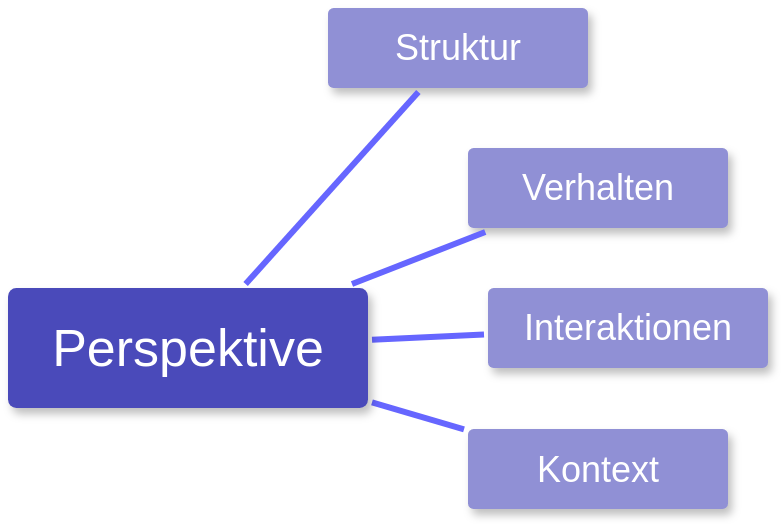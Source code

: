 <mxfile version="22.0.3" type="device">
  <diagram name="Seite-1" id="9Le5s8pwN0CyODzGWcbu">
    <mxGraphModel dx="1050" dy="566" grid="1" gridSize="10" guides="1" tooltips="1" connect="1" arrows="1" fold="1" page="1" pageScale="1" pageWidth="827" pageHeight="1169" math="0" shadow="0">
      <root>
        <mxCell id="0" />
        <mxCell id="1" parent="0" />
        <mxCell id="wTdoZe6g1H_c_I77rudQ-1" value="Struktur" style="rounded=1;whiteSpace=wrap;html=1;shadow=1;labelBackgroundColor=none;strokeColor=none;strokeWidth=3;fillColor=#9090d5;fontFamily=Helvetica;fontSize=18;fontColor=#FFFFFF;align=center;spacing=5;arcSize=7;perimeterSpacing=2;" vertex="1" parent="1">
          <mxGeometry x="200" y="40" width="130" height="40" as="geometry" />
        </mxCell>
        <mxCell id="wTdoZe6g1H_c_I77rudQ-2" value="Verhalten" style="rounded=1;whiteSpace=wrap;html=1;shadow=1;labelBackgroundColor=none;strokeColor=none;strokeWidth=3;fillColor=#9090d5;fontFamily=Helvetica;fontSize=18;fontColor=#FFFFFF;align=center;spacing=5;arcSize=7;perimeterSpacing=2;" vertex="1" parent="1">
          <mxGeometry x="270" y="110" width="130" height="40" as="geometry" />
        </mxCell>
        <mxCell id="wTdoZe6g1H_c_I77rudQ-3" value="Interaktionen" style="rounded=1;whiteSpace=wrap;html=1;shadow=1;labelBackgroundColor=none;strokeColor=none;strokeWidth=3;fillColor=#9090d5;fontFamily=Helvetica;fontSize=18;fontColor=#FFFFFF;align=center;spacing=5;arcSize=7;perimeterSpacing=2;" vertex="1" parent="1">
          <mxGeometry x="280" y="180" width="140" height="40" as="geometry" />
        </mxCell>
        <mxCell id="wTdoZe6g1H_c_I77rudQ-4" value="&lt;div style=&quot;font-size: 18px;&quot;&gt;Kontext&lt;/div&gt;" style="rounded=1;whiteSpace=wrap;html=1;shadow=1;labelBackgroundColor=none;strokeColor=none;strokeWidth=3;fillColor=#9090d5;fontFamily=Helvetica;fontSize=18;fontColor=#FFFFFF;align=center;spacing=5;arcSize=7;perimeterSpacing=2;" vertex="1" parent="1">
          <mxGeometry x="270" y="250.5" width="130" height="40" as="geometry" />
        </mxCell>
        <mxCell id="wTdoZe6g1H_c_I77rudQ-5" style="sketch=0;orthogonalLoop=1;jettySize=auto;html=1;shadow=0;strokeColor=#6666FF;strokeWidth=3;fontSize=26;endArrow=none;endFill=0;" edge="1" parent="1" source="wTdoZe6g1H_c_I77rudQ-9" target="wTdoZe6g1H_c_I77rudQ-1">
          <mxGeometry relative="1" as="geometry" />
        </mxCell>
        <mxCell id="wTdoZe6g1H_c_I77rudQ-6" style="sketch=0;orthogonalLoop=1;jettySize=auto;html=1;shadow=0;strokeColor=#6666FF;strokeWidth=3;fontSize=26;endArrow=none;endFill=0;" edge="1" parent="1" source="wTdoZe6g1H_c_I77rudQ-9" target="wTdoZe6g1H_c_I77rudQ-2">
          <mxGeometry relative="1" as="geometry" />
        </mxCell>
        <mxCell id="wTdoZe6g1H_c_I77rudQ-7" style="sketch=0;orthogonalLoop=1;jettySize=auto;html=1;shadow=0;strokeColor=#6666FF;strokeWidth=3;fontSize=26;endArrow=none;endFill=0;" edge="1" parent="1" source="wTdoZe6g1H_c_I77rudQ-9" target="wTdoZe6g1H_c_I77rudQ-3">
          <mxGeometry relative="1" as="geometry" />
        </mxCell>
        <mxCell id="wTdoZe6g1H_c_I77rudQ-8" style="sketch=0;orthogonalLoop=1;jettySize=auto;html=1;shadow=0;strokeColor=#6666FF;strokeWidth=3;fontSize=26;endArrow=none;endFill=0;" edge="1" parent="1" source="wTdoZe6g1H_c_I77rudQ-9" target="wTdoZe6g1H_c_I77rudQ-4">
          <mxGeometry relative="1" as="geometry" />
        </mxCell>
        <mxCell id="wTdoZe6g1H_c_I77rudQ-9" value="Perspektive" style="rounded=1;whiteSpace=wrap;html=1;shadow=1;labelBackgroundColor=none;strokeColor=none;strokeWidth=3;fillColor=#4A4ABA;fontFamily=Helvetica;fontSize=26;fontColor=#FFFFFF;align=center;spacing=5;fontStyle=0;arcSize=7;perimeterSpacing=2;" vertex="1" parent="1">
          <mxGeometry x="40" y="180" width="180" height="60" as="geometry" />
        </mxCell>
      </root>
    </mxGraphModel>
  </diagram>
</mxfile>
